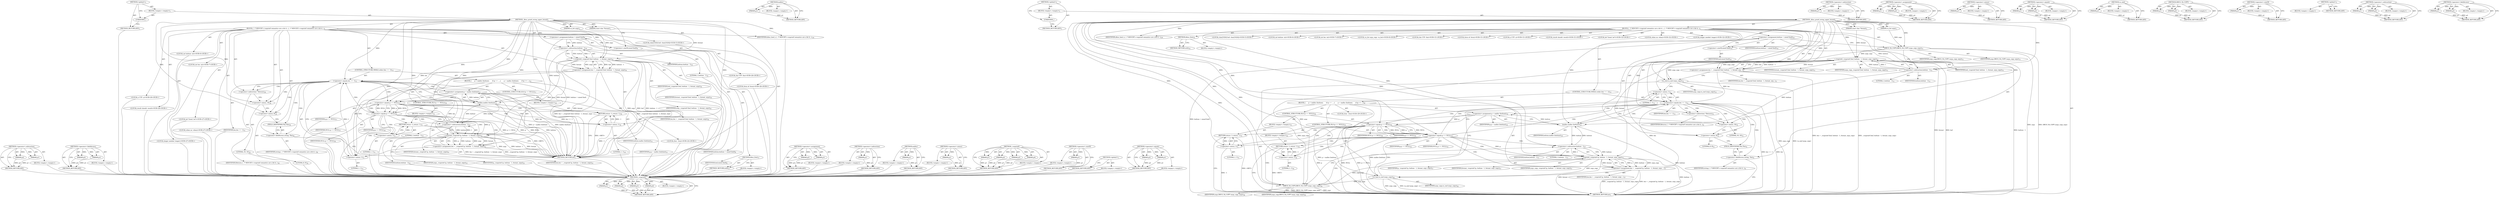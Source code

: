 digraph "&lt;operator&gt;.fieldAccess" {
vulnerable_143 [label=<(METHOD,&lt;operator&gt;.subtraction)>];
vulnerable_144 [label=<(PARAM,p1)>];
vulnerable_145 [label=<(PARAM,p2)>];
vulnerable_146 [label=<(BLOCK,&lt;empty&gt;,&lt;empty&gt;)>];
vulnerable_147 [label=<(METHOD_RETURN,ANY)>];
vulnerable_165 [label=<(METHOD,&lt;operator&gt;.fieldAccess)>];
vulnerable_166 [label=<(PARAM,p1)>];
vulnerable_167 [label=<(PARAM,p2)>];
vulnerable_168 [label=<(BLOCK,&lt;empty&gt;,&lt;empty&gt;)>];
vulnerable_169 [label=<(METHOD_RETURN,ANY)>];
vulnerable_6 [label=<(METHOD,&lt;global&gt;)<SUB>1</SUB>>];
vulnerable_7 [label=<(BLOCK,&lt;empty&gt;,&lt;empty&gt;)<SUB>1</SUB>>];
vulnerable_8 [label=<(METHOD,_dbus_printf_string_upper_bound)<SUB>1</SUB>>];
vulnerable_9 [label=<(PARAM,const char *format)<SUB>1</SUB>>];
vulnerable_10 [label=<(PARAM,va_list args)<SUB>2</SUB>>];
vulnerable_11 [label=<(BLOCK,{
  /* MSVCRT's vsnprintf semantics are a bit d...,{
  /* MSVCRT's vsnprintf semantics are a bit d...)<SUB>3</SUB>>];
vulnerable_12 [label="<(LOCAL,char[1024] buf: char[1024])<SUB>5</SUB>>"];
vulnerable_13 [label="<(LOCAL,int bufsize: int)<SUB>6</SUB>>"];
vulnerable_14 [label="<(LOCAL,int len: int)<SUB>7</SUB>>"];
vulnerable_15 [label=<(&lt;operator&gt;.assignment,bufsize = sizeof (buf))<SUB>9</SUB>>];
vulnerable_16 [label=<(IDENTIFIER,bufsize,bufsize = sizeof (buf))<SUB>9</SUB>>];
vulnerable_17 [label=<(&lt;operator&gt;.sizeOf,sizeof (buf))<SUB>9</SUB>>];
vulnerable_18 [label=<(IDENTIFIER,buf,sizeof (buf))<SUB>9</SUB>>];
vulnerable_19 [label=<(&lt;operator&gt;.assignment,len = _vsnprintf (buf, bufsize - 1, format, args))<SUB>10</SUB>>];
vulnerable_20 [label=<(IDENTIFIER,len,len = _vsnprintf (buf, bufsize - 1, format, args))<SUB>10</SUB>>];
vulnerable_21 [label=<(_vsnprintf,_vsnprintf (buf, bufsize - 1, format, args))<SUB>10</SUB>>];
vulnerable_22 [label=<(IDENTIFIER,buf,_vsnprintf (buf, bufsize - 1, format, args))<SUB>10</SUB>>];
vulnerable_23 [label=<(&lt;operator&gt;.subtraction,bufsize - 1)<SUB>10</SUB>>];
vulnerable_24 [label=<(IDENTIFIER,bufsize,bufsize - 1)<SUB>10</SUB>>];
vulnerable_25 [label=<(LITERAL,1,bufsize - 1)<SUB>10</SUB>>];
vulnerable_26 [label=<(IDENTIFIER,format,_vsnprintf (buf, bufsize - 1, format, args))<SUB>10</SUB>>];
vulnerable_27 [label=<(IDENTIFIER,args,_vsnprintf (buf, bufsize - 1, format, args))<SUB>10</SUB>>];
vulnerable_28 [label=<(CONTROL_STRUCTURE,WHILE,while (len == -1))<SUB>12</SUB>>];
vulnerable_29 [label=<(&lt;operator&gt;.equals,len == -1)<SUB>12</SUB>>];
vulnerable_30 [label=<(IDENTIFIER,len,len == -1)<SUB>12</SUB>>];
vulnerable_31 [label=<(&lt;operator&gt;.minus,-1)<SUB>12</SUB>>];
vulnerable_32 [label=<(LITERAL,1,-1)<SUB>12</SUB>>];
vulnerable_33 [label=<(BLOCK,{

      p = malloc (bufsize);

      if (p == ...,{

      p = malloc (bufsize);

      if (p == ...)<SUB>13</SUB>>];
vulnerable_34 [label=<(&lt;operator&gt;.assignment,p = malloc (bufsize))<SUB>15</SUB>>];
vulnerable_35 [label=<(IDENTIFIER,p,p = malloc (bufsize))<SUB>15</SUB>>];
vulnerable_36 [label=<(malloc,malloc (bufsize))<SUB>15</SUB>>];
vulnerable_37 [label=<(IDENTIFIER,bufsize,malloc (bufsize))<SUB>15</SUB>>];
vulnerable_38 [label=<(CONTROL_STRUCTURE,IF,if (p == NULL))<SUB>17</SUB>>];
vulnerable_39 [label=<(&lt;operator&gt;.equals,p == NULL)<SUB>17</SUB>>];
vulnerable_40 [label=<(IDENTIFIER,p,p == NULL)<SUB>17</SUB>>];
vulnerable_41 [label=<(IDENTIFIER,NULL,p == NULL)<SUB>17</SUB>>];
vulnerable_42 [label=<(BLOCK,&lt;empty&gt;,&lt;empty&gt;)<SUB>18</SUB>>];
vulnerable_43 [label=<(RETURN,return -1;,return -1;)<SUB>18</SUB>>];
vulnerable_44 [label=<(&lt;operator&gt;.minus,-1)<SUB>18</SUB>>];
vulnerable_45 [label=<(LITERAL,1,-1)<SUB>18</SUB>>];
vulnerable_46 [label=<(CONTROL_STRUCTURE,IF,if (p == NULL))<SUB>20</SUB>>];
vulnerable_47 [label=<(&lt;operator&gt;.equals,p == NULL)<SUB>20</SUB>>];
vulnerable_48 [label=<(IDENTIFIER,p,p == NULL)<SUB>20</SUB>>];
vulnerable_49 [label=<(IDENTIFIER,NULL,p == NULL)<SUB>20</SUB>>];
vulnerable_50 [label=<(BLOCK,&lt;empty&gt;,&lt;empty&gt;)<SUB>21</SUB>>];
vulnerable_51 [label=<(RETURN,return -1;,return -1;)<SUB>21</SUB>>];
vulnerable_52 [label=<(&lt;operator&gt;.minus,-1)<SUB>21</SUB>>];
vulnerable_53 [label=<(LITERAL,1,-1)<SUB>21</SUB>>];
vulnerable_54 [label=<(&lt;operator&gt;.assignment,len = _vsnprintf (p, bufsize - 1, format, args))<SUB>23</SUB>>];
vulnerable_55 [label=<(IDENTIFIER,len,len = _vsnprintf (p, bufsize - 1, format, args))<SUB>23</SUB>>];
vulnerable_56 [label=<(_vsnprintf,_vsnprintf (p, bufsize - 1, format, args))<SUB>23</SUB>>];
vulnerable_57 [label=<(IDENTIFIER,p,_vsnprintf (p, bufsize - 1, format, args))<SUB>23</SUB>>];
vulnerable_58 [label=<(&lt;operator&gt;.subtraction,bufsize - 1)<SUB>23</SUB>>];
vulnerable_59 [label=<(IDENTIFIER,bufsize,bufsize - 1)<SUB>23</SUB>>];
vulnerable_60 [label=<(LITERAL,1,bufsize - 1)<SUB>23</SUB>>];
vulnerable_61 [label=<(IDENTIFIER,format,_vsnprintf (p, bufsize - 1, format, args))<SUB>23</SUB>>];
vulnerable_62 [label=<(IDENTIFIER,args,_vsnprintf (p, bufsize - 1, format, args))<SUB>23</SUB>>];
vulnerable_63 [label="<(LOCAL,free : free)<SUB>24</SUB>>"];
vulnerable_64 [label=<(&lt;operator&gt;.indirection,* Returns)<SUB>26</SUB>>];
vulnerable_65 [label=<(IDENTIFIER,Returns,{
  /* MSVCRT's vsnprintf semantics are a bit d...)<SUB>26</SUB>>];
vulnerable_66 [label="<(LOCAL,the UTF: the)<SUB>26</SUB>>"];
vulnerable_67 [label=<(&lt;operator&gt;.minus,-16)<SUB>26</SUB>>];
vulnerable_68 [label=<(LITERAL,16,-16)<SUB>26</SUB>>];
vulnerable_69 [label="<(LOCAL,form of: form)<SUB>26</SUB>>"];
vulnerable_70 [label="<(LOCAL,a UTF: a)<SUB>26</SUB>>"];
vulnerable_71 [label=<(&lt;operator&gt;.minus,-8)<SUB>26</SUB>>];
vulnerable_72 [label=<(LITERAL,8,-8)<SUB>26</SUB>>];
vulnerable_73 [label=<(&lt;operator&gt;.fieldAccess,string. The)<SUB>26</SUB>>];
vulnerable_74 [label=<(IDENTIFIER,string,{
  /* MSVCRT's vsnprintf semantics are a bit d...)<SUB>26</SUB>>];
vulnerable_75 [label=<(FIELD_IDENTIFIER,The,The)<SUB>26</SUB>>];
vulnerable_76 [label="<(LOCAL,result should: result)<SUB>26</SUB>>"];
vulnerable_77 [label="<(LOCAL,be* freed: be*)<SUB>27</SUB>>"];
vulnerable_78 [label=<(METHOD,dbus_free)<SUB>27</SUB>>];
vulnerable_79 [label=<(BLOCK,&lt;empty&gt;,&lt;empty&gt;)>];
vulnerable_80 [label=<(METHOD_RETURN,with)<SUB>27</SUB>>];
vulnerable_82 [label="<(LOCAL,when no: when)<SUB>27</SUB>>"];
vulnerable_83 [label="<(LOCAL,longer needed: longer)<SUB>27</SUB>>"];
vulnerable_84 [label=<(IDENTIFIER,dbus_bool_t,{
  /* MSVCRT's vsnprintf semantics are a bit d...)<SUB>124</SUB>>];
vulnerable_85 [label=<(METHOD_RETURN,int)<SUB>1</SUB>>];
vulnerable_87 [label=<(UNKNOWN,,)>];
vulnerable_88 [label=<(METHOD_RETURN,ANY)<SUB>1</SUB>>];
vulnerable_127 [label=<(METHOD,&lt;operator&gt;.assignment)>];
vulnerable_128 [label=<(PARAM,p1)>];
vulnerable_129 [label=<(PARAM,p2)>];
vulnerable_130 [label=<(BLOCK,&lt;empty&gt;,&lt;empty&gt;)>];
vulnerable_131 [label=<(METHOD_RETURN,ANY)>];
vulnerable_161 [label=<(METHOD,&lt;operator&gt;.indirection)>];
vulnerable_162 [label=<(PARAM,p1)>];
vulnerable_163 [label=<(BLOCK,&lt;empty&gt;,&lt;empty&gt;)>];
vulnerable_164 [label=<(METHOD_RETURN,ANY)>];
vulnerable_157 [label=<(METHOD,malloc)>];
vulnerable_158 [label=<(PARAM,p1)>];
vulnerable_159 [label=<(BLOCK,&lt;empty&gt;,&lt;empty&gt;)>];
vulnerable_160 [label=<(METHOD_RETURN,ANY)>];
vulnerable_153 [label=<(METHOD,&lt;operator&gt;.minus)>];
vulnerable_154 [label=<(PARAM,p1)>];
vulnerable_155 [label=<(BLOCK,&lt;empty&gt;,&lt;empty&gt;)>];
vulnerable_156 [label=<(METHOD_RETURN,ANY)>];
vulnerable_136 [label=<(METHOD,_vsnprintf)>];
vulnerable_137 [label=<(PARAM,p1)>];
vulnerable_138 [label=<(PARAM,p2)>];
vulnerable_139 [label=<(PARAM,p3)>];
vulnerable_140 [label=<(PARAM,p4)>];
vulnerable_141 [label=<(BLOCK,&lt;empty&gt;,&lt;empty&gt;)>];
vulnerable_142 [label=<(METHOD_RETURN,ANY)>];
vulnerable_132 [label=<(METHOD,&lt;operator&gt;.sizeOf)>];
vulnerable_133 [label=<(PARAM,p1)>];
vulnerable_134 [label=<(BLOCK,&lt;empty&gt;,&lt;empty&gt;)>];
vulnerable_135 [label=<(METHOD_RETURN,ANY)>];
vulnerable_121 [label=<(METHOD,&lt;global&gt;)<SUB>1</SUB>>];
vulnerable_122 [label=<(BLOCK,&lt;empty&gt;,&lt;empty&gt;)>];
vulnerable_123 [label=<(METHOD_RETURN,ANY)>];
vulnerable_148 [label=<(METHOD,&lt;operator&gt;.equals)>];
vulnerable_149 [label=<(PARAM,p1)>];
vulnerable_150 [label=<(PARAM,p2)>];
vulnerable_151 [label=<(BLOCK,&lt;empty&gt;,&lt;empty&gt;)>];
vulnerable_152 [label=<(METHOD_RETURN,ANY)>];
fixed_152 [label=<(METHOD,_vsnprintf)>];
fixed_153 [label=<(PARAM,p1)>];
fixed_154 [label=<(PARAM,p2)>];
fixed_155 [label=<(PARAM,p3)>];
fixed_156 [label=<(PARAM,p4)>];
fixed_157 [label=<(BLOCK,&lt;empty&gt;,&lt;empty&gt;)>];
fixed_158 [label=<(METHOD_RETURN,ANY)>];
fixed_177 [label=<(METHOD,malloc)>];
fixed_178 [label=<(PARAM,p1)>];
fixed_179 [label=<(BLOCK,&lt;empty&gt;,&lt;empty&gt;)>];
fixed_180 [label=<(METHOD_RETURN,ANY)>];
fixed_6 [label=<(METHOD,&lt;global&gt;)<SUB>1</SUB>>];
fixed_7 [label=<(BLOCK,&lt;empty&gt;,&lt;empty&gt;)<SUB>1</SUB>>];
fixed_8 [label=<(METHOD,_dbus_printf_string_upper_bound)<SUB>1</SUB>>];
fixed_9 [label=<(PARAM,const char *format)<SUB>1</SUB>>];
fixed_10 [label=<(PARAM,va_list args)<SUB>2</SUB>>];
fixed_11 [label=<(BLOCK,{
  /* MSVCRT's vsnprintf semantics are a bit d...,{
  /* MSVCRT's vsnprintf semantics are a bit d...)<SUB>3</SUB>>];
fixed_12 [label="<(LOCAL,char[1024] buf: char[1024])<SUB>5</SUB>>"];
fixed_13 [label="<(LOCAL,int bufsize: int)<SUB>6</SUB>>"];
fixed_14 [label="<(LOCAL,int len: int)<SUB>7</SUB>>"];
fixed_15 [label="<(LOCAL,va_list args_copy: va_list)<SUB>8</SUB>>"];
fixed_16 [label=<(&lt;operator&gt;.assignment,bufsize = sizeof (buf))<SUB>10</SUB>>];
fixed_17 [label=<(IDENTIFIER,bufsize,bufsize = sizeof (buf))<SUB>10</SUB>>];
fixed_18 [label=<(&lt;operator&gt;.sizeOf,sizeof (buf))<SUB>10</SUB>>];
fixed_19 [label=<(IDENTIFIER,buf,sizeof (buf))<SUB>10</SUB>>];
fixed_20 [label=<(DBUS_VA_COPY,DBUS_VA_COPY (args_copy, args))<SUB>11</SUB>>];
fixed_21 [label=<(IDENTIFIER,args_copy,DBUS_VA_COPY (args_copy, args))<SUB>11</SUB>>];
fixed_22 [label=<(IDENTIFIER,args,DBUS_VA_COPY (args_copy, args))<SUB>11</SUB>>];
fixed_23 [label=<(&lt;operator&gt;.assignment,len = _vsnprintf (buf, bufsize - 1, format, arg...)<SUB>12</SUB>>];
fixed_24 [label=<(IDENTIFIER,len,len = _vsnprintf (buf, bufsize - 1, format, arg...)<SUB>12</SUB>>];
fixed_25 [label=<(_vsnprintf,_vsnprintf (buf, bufsize - 1, format, args_copy))<SUB>12</SUB>>];
fixed_26 [label=<(IDENTIFIER,buf,_vsnprintf (buf, bufsize - 1, format, args_copy))<SUB>12</SUB>>];
fixed_27 [label=<(&lt;operator&gt;.subtraction,bufsize - 1)<SUB>12</SUB>>];
fixed_28 [label=<(IDENTIFIER,bufsize,bufsize - 1)<SUB>12</SUB>>];
fixed_29 [label=<(LITERAL,1,bufsize - 1)<SUB>12</SUB>>];
fixed_30 [label=<(IDENTIFIER,format,_vsnprintf (buf, bufsize - 1, format, args_copy))<SUB>12</SUB>>];
fixed_31 [label=<(IDENTIFIER,args_copy,_vsnprintf (buf, bufsize - 1, format, args_copy))<SUB>12</SUB>>];
fixed_32 [label=<(va_end,va_end (args_copy))<SUB>13</SUB>>];
fixed_33 [label=<(IDENTIFIER,args_copy,va_end (args_copy))<SUB>13</SUB>>];
fixed_34 [label=<(CONTROL_STRUCTURE,WHILE,while (len == -1))<SUB>15</SUB>>];
fixed_35 [label=<(&lt;operator&gt;.equals,len == -1)<SUB>15</SUB>>];
fixed_36 [label=<(IDENTIFIER,len,len == -1)<SUB>15</SUB>>];
fixed_37 [label=<(&lt;operator&gt;.minus,-1)<SUB>15</SUB>>];
fixed_38 [label=<(LITERAL,1,-1)<SUB>15</SUB>>];
fixed_39 [label=<(BLOCK,{

      p = malloc (bufsize);

      if (p == ...,{

      p = malloc (bufsize);

      if (p == ...)<SUB>16</SUB>>];
fixed_40 [label=<(&lt;operator&gt;.assignment,p = malloc (bufsize))<SUB>18</SUB>>];
fixed_41 [label=<(IDENTIFIER,p,p = malloc (bufsize))<SUB>18</SUB>>];
fixed_42 [label=<(malloc,malloc (bufsize))<SUB>18</SUB>>];
fixed_43 [label=<(IDENTIFIER,bufsize,malloc (bufsize))<SUB>18</SUB>>];
fixed_44 [label=<(CONTROL_STRUCTURE,IF,if (p == NULL))<SUB>20</SUB>>];
fixed_45 [label=<(&lt;operator&gt;.equals,p == NULL)<SUB>20</SUB>>];
fixed_46 [label=<(IDENTIFIER,p,p == NULL)<SUB>20</SUB>>];
fixed_47 [label=<(IDENTIFIER,NULL,p == NULL)<SUB>20</SUB>>];
fixed_48 [label=<(BLOCK,&lt;empty&gt;,&lt;empty&gt;)<SUB>21</SUB>>];
fixed_49 [label=<(RETURN,return -1;,return -1;)<SUB>21</SUB>>];
fixed_50 [label=<(&lt;operator&gt;.minus,-1)<SUB>21</SUB>>];
fixed_51 [label=<(LITERAL,1,-1)<SUB>21</SUB>>];
fixed_52 [label=<(CONTROL_STRUCTURE,IF,if (p == NULL))<SUB>23</SUB>>];
fixed_53 [label=<(&lt;operator&gt;.equals,p == NULL)<SUB>23</SUB>>];
fixed_54 [label=<(IDENTIFIER,p,p == NULL)<SUB>23</SUB>>];
fixed_55 [label=<(IDENTIFIER,NULL,p == NULL)<SUB>23</SUB>>];
fixed_56 [label=<(BLOCK,&lt;empty&gt;,&lt;empty&gt;)<SUB>24</SUB>>];
fixed_57 [label=<(RETURN,return -1;,return -1;)<SUB>24</SUB>>];
fixed_58 [label=<(&lt;operator&gt;.minus,-1)<SUB>24</SUB>>];
fixed_59 [label=<(LITERAL,1,-1)<SUB>24</SUB>>];
fixed_60 [label=<(DBUS_VA_COPY,DBUS_VA_COPY (args_copy, args))<SUB>26</SUB>>];
fixed_61 [label=<(IDENTIFIER,args_copy,DBUS_VA_COPY (args_copy, args))<SUB>26</SUB>>];
fixed_62 [label=<(IDENTIFIER,args,DBUS_VA_COPY (args_copy, args))<SUB>26</SUB>>];
fixed_63 [label=<(&lt;operator&gt;.assignment,len = _vsnprintf (p, bufsize - 1, format, args_...)<SUB>27</SUB>>];
fixed_64 [label=<(IDENTIFIER,len,len = _vsnprintf (p, bufsize - 1, format, args_...)<SUB>27</SUB>>];
fixed_65 [label=<(_vsnprintf,_vsnprintf (p, bufsize - 1, format, args_copy))<SUB>27</SUB>>];
fixed_66 [label=<(IDENTIFIER,p,_vsnprintf (p, bufsize - 1, format, args_copy))<SUB>27</SUB>>];
fixed_67 [label=<(&lt;operator&gt;.subtraction,bufsize - 1)<SUB>27</SUB>>];
fixed_68 [label=<(IDENTIFIER,bufsize,bufsize - 1)<SUB>27</SUB>>];
fixed_69 [label=<(LITERAL,1,bufsize - 1)<SUB>27</SUB>>];
fixed_70 [label=<(IDENTIFIER,format,_vsnprintf (p, bufsize - 1, format, args_copy))<SUB>27</SUB>>];
fixed_71 [label=<(IDENTIFIER,args_copy,_vsnprintf (p, bufsize - 1, format, args_copy))<SUB>27</SUB>>];
fixed_72 [label=<(va_end,va_end (args_copy))<SUB>28</SUB>>];
fixed_73 [label=<(IDENTIFIER,args_copy,va_end (args_copy))<SUB>28</SUB>>];
fixed_74 [label="<(LOCAL,free : free)<SUB>29</SUB>>"];
fixed_75 [label=<(&lt;operator&gt;.indirection,* Returns)<SUB>31</SUB>>];
fixed_76 [label=<(IDENTIFIER,Returns,{
  /* MSVCRT's vsnprintf semantics are a bit d...)<SUB>31</SUB>>];
fixed_77 [label="<(LOCAL,the UTF: the)<SUB>31</SUB>>"];
fixed_78 [label=<(&lt;operator&gt;.minus,-16)<SUB>31</SUB>>];
fixed_79 [label=<(LITERAL,16,-16)<SUB>31</SUB>>];
fixed_80 [label="<(LOCAL,form of: form)<SUB>31</SUB>>"];
fixed_81 [label="<(LOCAL,a UTF: a)<SUB>31</SUB>>"];
fixed_82 [label=<(&lt;operator&gt;.minus,-8)<SUB>31</SUB>>];
fixed_83 [label=<(LITERAL,8,-8)<SUB>31</SUB>>];
fixed_84 [label=<(&lt;operator&gt;.fieldAccess,string. The)<SUB>31</SUB>>];
fixed_85 [label=<(IDENTIFIER,string,{
  /* MSVCRT's vsnprintf semantics are a bit d...)<SUB>31</SUB>>];
fixed_86 [label=<(FIELD_IDENTIFIER,The,The)<SUB>31</SUB>>];
fixed_87 [label="<(LOCAL,result should: result)<SUB>31</SUB>>"];
fixed_88 [label="<(LOCAL,be* freed: be*)<SUB>32</SUB>>"];
fixed_89 [label=<(METHOD,dbus_free)<SUB>32</SUB>>];
fixed_90 [label=<(BLOCK,&lt;empty&gt;,&lt;empty&gt;)>];
fixed_91 [label=<(METHOD_RETURN,with)<SUB>32</SUB>>];
fixed_93 [label="<(LOCAL,when no: when)<SUB>32</SUB>>"];
fixed_94 [label="<(LOCAL,longer needed: longer)<SUB>32</SUB>>"];
fixed_95 [label=<(IDENTIFIER,dbus_bool_t,{
  /* MSVCRT's vsnprintf semantics are a bit d...)<SUB>129</SUB>>];
fixed_96 [label=<(METHOD_RETURN,int)<SUB>1</SUB>>];
fixed_98 [label=<(UNKNOWN,,)>];
fixed_99 [label=<(METHOD_RETURN,ANY)<SUB>1</SUB>>];
fixed_181 [label=<(METHOD,&lt;operator&gt;.indirection)>];
fixed_182 [label=<(PARAM,p1)>];
fixed_183 [label=<(BLOCK,&lt;empty&gt;,&lt;empty&gt;)>];
fixed_184 [label=<(METHOD_RETURN,ANY)>];
fixed_138 [label=<(METHOD,&lt;operator&gt;.assignment)>];
fixed_139 [label=<(PARAM,p1)>];
fixed_140 [label=<(PARAM,p2)>];
fixed_141 [label=<(BLOCK,&lt;empty&gt;,&lt;empty&gt;)>];
fixed_142 [label=<(METHOD_RETURN,ANY)>];
fixed_173 [label=<(METHOD,&lt;operator&gt;.minus)>];
fixed_174 [label=<(PARAM,p1)>];
fixed_175 [label=<(BLOCK,&lt;empty&gt;,&lt;empty&gt;)>];
fixed_176 [label=<(METHOD_RETURN,ANY)>];
fixed_168 [label=<(METHOD,&lt;operator&gt;.equals)>];
fixed_169 [label=<(PARAM,p1)>];
fixed_170 [label=<(PARAM,p2)>];
fixed_171 [label=<(BLOCK,&lt;empty&gt;,&lt;empty&gt;)>];
fixed_172 [label=<(METHOD_RETURN,ANY)>];
fixed_164 [label=<(METHOD,va_end)>];
fixed_165 [label=<(PARAM,p1)>];
fixed_166 [label=<(BLOCK,&lt;empty&gt;,&lt;empty&gt;)>];
fixed_167 [label=<(METHOD_RETURN,ANY)>];
fixed_147 [label=<(METHOD,DBUS_VA_COPY)>];
fixed_148 [label=<(PARAM,p1)>];
fixed_149 [label=<(PARAM,p2)>];
fixed_150 [label=<(BLOCK,&lt;empty&gt;,&lt;empty&gt;)>];
fixed_151 [label=<(METHOD_RETURN,ANY)>];
fixed_143 [label=<(METHOD,&lt;operator&gt;.sizeOf)>];
fixed_144 [label=<(PARAM,p1)>];
fixed_145 [label=<(BLOCK,&lt;empty&gt;,&lt;empty&gt;)>];
fixed_146 [label=<(METHOD_RETURN,ANY)>];
fixed_132 [label=<(METHOD,&lt;global&gt;)<SUB>1</SUB>>];
fixed_133 [label=<(BLOCK,&lt;empty&gt;,&lt;empty&gt;)>];
fixed_134 [label=<(METHOD_RETURN,ANY)>];
fixed_159 [label=<(METHOD,&lt;operator&gt;.subtraction)>];
fixed_160 [label=<(PARAM,p1)>];
fixed_161 [label=<(PARAM,p2)>];
fixed_162 [label=<(BLOCK,&lt;empty&gt;,&lt;empty&gt;)>];
fixed_163 [label=<(METHOD_RETURN,ANY)>];
fixed_185 [label=<(METHOD,&lt;operator&gt;.fieldAccess)>];
fixed_186 [label=<(PARAM,p1)>];
fixed_187 [label=<(PARAM,p2)>];
fixed_188 [label=<(BLOCK,&lt;empty&gt;,&lt;empty&gt;)>];
fixed_189 [label=<(METHOD_RETURN,ANY)>];
vulnerable_143 -> vulnerable_144  [key=0, label="AST: "];
vulnerable_143 -> vulnerable_144  [key=1, label="DDG: "];
vulnerable_143 -> vulnerable_146  [key=0, label="AST: "];
vulnerable_143 -> vulnerable_145  [key=0, label="AST: "];
vulnerable_143 -> vulnerable_145  [key=1, label="DDG: "];
vulnerable_143 -> vulnerable_147  [key=0, label="AST: "];
vulnerable_143 -> vulnerable_147  [key=1, label="CFG: "];
vulnerable_144 -> vulnerable_147  [key=0, label="DDG: p1"];
vulnerable_145 -> vulnerable_147  [key=0, label="DDG: p2"];
vulnerable_146 -> fixed_152  [key=0];
vulnerable_147 -> fixed_152  [key=0];
vulnerable_165 -> vulnerable_166  [key=0, label="AST: "];
vulnerable_165 -> vulnerable_166  [key=1, label="DDG: "];
vulnerable_165 -> vulnerable_168  [key=0, label="AST: "];
vulnerable_165 -> vulnerable_167  [key=0, label="AST: "];
vulnerable_165 -> vulnerable_167  [key=1, label="DDG: "];
vulnerable_165 -> vulnerable_169  [key=0, label="AST: "];
vulnerable_165 -> vulnerable_169  [key=1, label="CFG: "];
vulnerable_166 -> vulnerable_169  [key=0, label="DDG: p1"];
vulnerable_167 -> vulnerable_169  [key=0, label="DDG: p2"];
vulnerable_168 -> fixed_152  [key=0];
vulnerable_169 -> fixed_152  [key=0];
vulnerable_6 -> vulnerable_7  [key=0, label="AST: "];
vulnerable_6 -> vulnerable_88  [key=0, label="AST: "];
vulnerable_6 -> vulnerable_87  [key=0, label="CFG: "];
vulnerable_7 -> vulnerable_8  [key=0, label="AST: "];
vulnerable_7 -> vulnerable_87  [key=0, label="AST: "];
vulnerable_8 -> vulnerable_9  [key=0, label="AST: "];
vulnerable_8 -> vulnerable_9  [key=1, label="DDG: "];
vulnerable_8 -> vulnerable_10  [key=0, label="AST: "];
vulnerable_8 -> vulnerable_10  [key=1, label="DDG: "];
vulnerable_8 -> vulnerable_11  [key=0, label="AST: "];
vulnerable_8 -> vulnerable_85  [key=0, label="AST: "];
vulnerable_8 -> vulnerable_17  [key=0, label="CFG: "];
vulnerable_8 -> vulnerable_84  [key=0, label="DDG: "];
vulnerable_8 -> vulnerable_67  [key=0, label="DDG: "];
vulnerable_8 -> vulnerable_71  [key=0, label="DDG: "];
vulnerable_8 -> vulnerable_21  [key=0, label="DDG: "];
vulnerable_8 -> vulnerable_29  [key=0, label="DDG: "];
vulnerable_8 -> vulnerable_23  [key=0, label="DDG: "];
vulnerable_8 -> vulnerable_31  [key=0, label="DDG: "];
vulnerable_8 -> vulnerable_36  [key=0, label="DDG: "];
vulnerable_8 -> vulnerable_39  [key=0, label="DDG: "];
vulnerable_8 -> vulnerable_47  [key=0, label="DDG: "];
vulnerable_8 -> vulnerable_56  [key=0, label="DDG: "];
vulnerable_8 -> vulnerable_58  [key=0, label="DDG: "];
vulnerable_8 -> vulnerable_44  [key=0, label="DDG: "];
vulnerable_8 -> vulnerable_52  [key=0, label="DDG: "];
vulnerable_9 -> vulnerable_21  [key=0, label="DDG: format"];
vulnerable_10 -> vulnerable_21  [key=0, label="DDG: args"];
vulnerable_11 -> vulnerable_12  [key=0, label="AST: "];
vulnerable_11 -> vulnerable_13  [key=0, label="AST: "];
vulnerable_11 -> vulnerable_14  [key=0, label="AST: "];
vulnerable_11 -> vulnerable_15  [key=0, label="AST: "];
vulnerable_11 -> vulnerable_19  [key=0, label="AST: "];
vulnerable_11 -> vulnerable_28  [key=0, label="AST: "];
vulnerable_11 -> vulnerable_64  [key=0, label="AST: "];
vulnerable_11 -> vulnerable_66  [key=0, label="AST: "];
vulnerable_11 -> vulnerable_67  [key=0, label="AST: "];
vulnerable_11 -> vulnerable_69  [key=0, label="AST: "];
vulnerable_11 -> vulnerable_70  [key=0, label="AST: "];
vulnerable_11 -> vulnerable_71  [key=0, label="AST: "];
vulnerable_11 -> vulnerable_73  [key=0, label="AST: "];
vulnerable_11 -> vulnerable_76  [key=0, label="AST: "];
vulnerable_11 -> vulnerable_77  [key=0, label="AST: "];
vulnerable_11 -> vulnerable_78  [key=0, label="AST: "];
vulnerable_11 -> vulnerable_82  [key=0, label="AST: "];
vulnerable_11 -> vulnerable_83  [key=0, label="AST: "];
vulnerable_11 -> vulnerable_84  [key=0, label="AST: "];
vulnerable_12 -> fixed_152  [key=0];
vulnerable_13 -> fixed_152  [key=0];
vulnerable_14 -> fixed_152  [key=0];
vulnerable_15 -> vulnerable_16  [key=0, label="AST: "];
vulnerable_15 -> vulnerable_17  [key=0, label="AST: "];
vulnerable_15 -> vulnerable_23  [key=0, label="CFG: "];
vulnerable_15 -> vulnerable_23  [key=1, label="DDG: bufsize"];
vulnerable_15 -> vulnerable_85  [key=0, label="DDG: bufsize = sizeof (buf)"];
vulnerable_16 -> fixed_152  [key=0];
vulnerable_17 -> vulnerable_18  [key=0, label="AST: "];
vulnerable_17 -> vulnerable_15  [key=0, label="CFG: "];
vulnerable_18 -> fixed_152  [key=0];
vulnerable_19 -> vulnerable_20  [key=0, label="AST: "];
vulnerable_19 -> vulnerable_21  [key=0, label="AST: "];
vulnerable_19 -> vulnerable_31  [key=0, label="CFG: "];
vulnerable_19 -> vulnerable_85  [key=0, label="DDG: _vsnprintf (buf, bufsize - 1, format, args)"];
vulnerable_19 -> vulnerable_85  [key=1, label="DDG: len = _vsnprintf (buf, bufsize - 1, format, args)"];
vulnerable_19 -> vulnerable_29  [key=0, label="DDG: len"];
vulnerable_20 -> fixed_152  [key=0];
vulnerable_21 -> vulnerable_22  [key=0, label="AST: "];
vulnerable_21 -> vulnerable_23  [key=0, label="AST: "];
vulnerable_21 -> vulnerable_26  [key=0, label="AST: "];
vulnerable_21 -> vulnerable_27  [key=0, label="AST: "];
vulnerable_21 -> vulnerable_19  [key=0, label="CFG: "];
vulnerable_21 -> vulnerable_19  [key=1, label="DDG: buf"];
vulnerable_21 -> vulnerable_19  [key=2, label="DDG: bufsize - 1"];
vulnerable_21 -> vulnerable_19  [key=3, label="DDG: format"];
vulnerable_21 -> vulnerable_19  [key=4, label="DDG: args"];
vulnerable_21 -> vulnerable_85  [key=0, label="DDG: buf"];
vulnerable_21 -> vulnerable_85  [key=1, label="DDG: bufsize - 1"];
vulnerable_21 -> vulnerable_85  [key=2, label="DDG: format"];
vulnerable_21 -> vulnerable_85  [key=3, label="DDG: args"];
vulnerable_21 -> vulnerable_56  [key=0, label="DDG: format"];
vulnerable_21 -> vulnerable_56  [key=1, label="DDG: args"];
vulnerable_22 -> fixed_152  [key=0];
vulnerable_23 -> vulnerable_24  [key=0, label="AST: "];
vulnerable_23 -> vulnerable_25  [key=0, label="AST: "];
vulnerable_23 -> vulnerable_21  [key=0, label="CFG: "];
vulnerable_23 -> vulnerable_21  [key=1, label="DDG: bufsize"];
vulnerable_23 -> vulnerable_21  [key=2, label="DDG: 1"];
vulnerable_23 -> vulnerable_36  [key=0, label="DDG: bufsize"];
vulnerable_24 -> fixed_152  [key=0];
vulnerable_25 -> fixed_152  [key=0];
vulnerable_26 -> fixed_152  [key=0];
vulnerable_27 -> fixed_152  [key=0];
vulnerable_28 -> vulnerable_29  [key=0, label="AST: "];
vulnerable_28 -> vulnerable_33  [key=0, label="AST: "];
vulnerable_29 -> vulnerable_30  [key=0, label="AST: "];
vulnerable_29 -> vulnerable_31  [key=0, label="AST: "];
vulnerable_29 -> vulnerable_36  [key=0, label="CFG: "];
vulnerable_29 -> vulnerable_36  [key=1, label="CDG: "];
vulnerable_29 -> vulnerable_64  [key=0, label="CFG: "];
vulnerable_29 -> vulnerable_64  [key=1, label="CDG: "];
vulnerable_29 -> vulnerable_85  [key=0, label="DDG: len"];
vulnerable_29 -> vulnerable_85  [key=1, label="DDG: len == -1"];
vulnerable_29 -> vulnerable_34  [key=0, label="CDG: "];
vulnerable_29 -> vulnerable_73  [key=0, label="CDG: "];
vulnerable_29 -> vulnerable_71  [key=0, label="CDG: "];
vulnerable_29 -> vulnerable_75  [key=0, label="CDG: "];
vulnerable_29 -> vulnerable_67  [key=0, label="CDG: "];
vulnerable_29 -> vulnerable_39  [key=0, label="CDG: "];
vulnerable_30 -> fixed_152  [key=0];
vulnerable_31 -> vulnerable_32  [key=0, label="AST: "];
vulnerable_31 -> vulnerable_29  [key=0, label="CFG: "];
vulnerable_31 -> vulnerable_29  [key=1, label="DDG: 1"];
vulnerable_32 -> fixed_152  [key=0];
vulnerable_33 -> vulnerable_34  [key=0, label="AST: "];
vulnerable_33 -> vulnerable_38  [key=0, label="AST: "];
vulnerable_33 -> vulnerable_46  [key=0, label="AST: "];
vulnerable_33 -> vulnerable_54  [key=0, label="AST: "];
vulnerable_33 -> vulnerable_63  [key=0, label="AST: "];
vulnerable_34 -> vulnerable_35  [key=0, label="AST: "];
vulnerable_34 -> vulnerable_36  [key=0, label="AST: "];
vulnerable_34 -> vulnerable_39  [key=0, label="CFG: "];
vulnerable_34 -> vulnerable_39  [key=1, label="DDG: p"];
vulnerable_34 -> vulnerable_85  [key=0, label="DDG: malloc (bufsize)"];
vulnerable_34 -> vulnerable_85  [key=1, label="DDG: p = malloc (bufsize)"];
vulnerable_35 -> fixed_152  [key=0];
vulnerable_36 -> vulnerable_37  [key=0, label="AST: "];
vulnerable_36 -> vulnerable_34  [key=0, label="CFG: "];
vulnerable_36 -> vulnerable_34  [key=1, label="DDG: bufsize"];
vulnerable_36 -> vulnerable_85  [key=0, label="DDG: bufsize"];
vulnerable_36 -> vulnerable_58  [key=0, label="DDG: bufsize"];
vulnerable_37 -> fixed_152  [key=0];
vulnerable_38 -> vulnerable_39  [key=0, label="AST: "];
vulnerable_38 -> vulnerable_42  [key=0, label="AST: "];
vulnerable_39 -> vulnerable_40  [key=0, label="AST: "];
vulnerable_39 -> vulnerable_41  [key=0, label="AST: "];
vulnerable_39 -> vulnerable_44  [key=0, label="CFG: "];
vulnerable_39 -> vulnerable_44  [key=1, label="CDG: "];
vulnerable_39 -> vulnerable_47  [key=0, label="CFG: "];
vulnerable_39 -> vulnerable_47  [key=1, label="DDG: p"];
vulnerable_39 -> vulnerable_47  [key=2, label="DDG: NULL"];
vulnerable_39 -> vulnerable_47  [key=3, label="CDG: "];
vulnerable_39 -> vulnerable_85  [key=0, label="DDG: p"];
vulnerable_39 -> vulnerable_85  [key=1, label="DDG: NULL"];
vulnerable_39 -> vulnerable_85  [key=2, label="DDG: p == NULL"];
vulnerable_39 -> vulnerable_43  [key=0, label="CDG: "];
vulnerable_40 -> fixed_152  [key=0];
vulnerable_41 -> fixed_152  [key=0];
vulnerable_42 -> vulnerable_43  [key=0, label="AST: "];
vulnerable_43 -> vulnerable_44  [key=0, label="AST: "];
vulnerable_43 -> vulnerable_85  [key=0, label="CFG: "];
vulnerable_43 -> vulnerable_85  [key=1, label="DDG: &lt;RET&gt;"];
vulnerable_44 -> vulnerable_45  [key=0, label="AST: "];
vulnerable_44 -> vulnerable_43  [key=0, label="CFG: "];
vulnerable_44 -> vulnerable_43  [key=1, label="DDG: -1"];
vulnerable_44 -> vulnerable_85  [key=0, label="DDG: -1"];
vulnerable_45 -> fixed_152  [key=0];
vulnerable_46 -> vulnerable_47  [key=0, label="AST: "];
vulnerable_46 -> vulnerable_50  [key=0, label="AST: "];
vulnerable_47 -> vulnerable_48  [key=0, label="AST: "];
vulnerable_47 -> vulnerable_49  [key=0, label="AST: "];
vulnerable_47 -> vulnerable_52  [key=0, label="CFG: "];
vulnerable_47 -> vulnerable_52  [key=1, label="CDG: "];
vulnerable_47 -> vulnerable_58  [key=0, label="CFG: "];
vulnerable_47 -> vulnerable_58  [key=1, label="CDG: "];
vulnerable_47 -> vulnerable_39  [key=0, label="DDG: NULL"];
vulnerable_47 -> vulnerable_56  [key=0, label="DDG: p"];
vulnerable_47 -> vulnerable_56  [key=1, label="CDG: "];
vulnerable_47 -> vulnerable_51  [key=0, label="CDG: "];
vulnerable_47 -> vulnerable_29  [key=0, label="CDG: "];
vulnerable_47 -> vulnerable_54  [key=0, label="CDG: "];
vulnerable_47 -> vulnerable_31  [key=0, label="CDG: "];
vulnerable_48 -> fixed_152  [key=0];
vulnerable_49 -> fixed_152  [key=0];
vulnerable_50 -> vulnerable_51  [key=0, label="AST: "];
vulnerable_51 -> vulnerable_52  [key=0, label="AST: "];
vulnerable_51 -> vulnerable_85  [key=0, label="CFG: "];
vulnerable_51 -> vulnerable_85  [key=1, label="DDG: &lt;RET&gt;"];
vulnerable_52 -> vulnerable_53  [key=0, label="AST: "];
vulnerable_52 -> vulnerable_51  [key=0, label="CFG: "];
vulnerable_52 -> vulnerable_51  [key=1, label="DDG: -1"];
vulnerable_53 -> fixed_152  [key=0];
vulnerable_54 -> vulnerable_55  [key=0, label="AST: "];
vulnerable_54 -> vulnerable_56  [key=0, label="AST: "];
vulnerable_54 -> vulnerable_31  [key=0, label="CFG: "];
vulnerable_54 -> vulnerable_85  [key=0, label="DDG: _vsnprintf (p, bufsize - 1, format, args)"];
vulnerable_54 -> vulnerable_85  [key=1, label="DDG: len = _vsnprintf (p, bufsize - 1, format, args)"];
vulnerable_54 -> vulnerable_29  [key=0, label="DDG: len"];
vulnerable_55 -> fixed_152  [key=0];
vulnerable_56 -> vulnerable_57  [key=0, label="AST: "];
vulnerable_56 -> vulnerable_58  [key=0, label="AST: "];
vulnerable_56 -> vulnerable_61  [key=0, label="AST: "];
vulnerable_56 -> vulnerable_62  [key=0, label="AST: "];
vulnerable_56 -> vulnerable_54  [key=0, label="CFG: "];
vulnerable_56 -> vulnerable_54  [key=1, label="DDG: p"];
vulnerable_56 -> vulnerable_54  [key=2, label="DDG: bufsize - 1"];
vulnerable_56 -> vulnerable_54  [key=3, label="DDG: format"];
vulnerable_56 -> vulnerable_54  [key=4, label="DDG: args"];
vulnerable_56 -> vulnerable_85  [key=0, label="DDG: bufsize - 1"];
vulnerable_56 -> vulnerable_85  [key=1, label="DDG: format"];
vulnerable_56 -> vulnerable_85  [key=2, label="DDG: args"];
vulnerable_57 -> fixed_152  [key=0];
vulnerable_58 -> vulnerable_59  [key=0, label="AST: "];
vulnerable_58 -> vulnerable_60  [key=0, label="AST: "];
vulnerable_58 -> vulnerable_56  [key=0, label="CFG: "];
vulnerable_58 -> vulnerable_56  [key=1, label="DDG: bufsize"];
vulnerable_58 -> vulnerable_56  [key=2, label="DDG: 1"];
vulnerable_58 -> vulnerable_36  [key=0, label="DDG: bufsize"];
vulnerable_59 -> fixed_152  [key=0];
vulnerable_60 -> fixed_152  [key=0];
vulnerable_61 -> fixed_152  [key=0];
vulnerable_62 -> fixed_152  [key=0];
vulnerable_63 -> fixed_152  [key=0];
vulnerable_64 -> vulnerable_65  [key=0, label="AST: "];
vulnerable_64 -> vulnerable_67  [key=0, label="CFG: "];
vulnerable_65 -> fixed_152  [key=0];
vulnerable_66 -> fixed_152  [key=0];
vulnerable_67 -> vulnerable_68  [key=0, label="AST: "];
vulnerable_67 -> vulnerable_71  [key=0, label="CFG: "];
vulnerable_68 -> fixed_152  [key=0];
vulnerable_69 -> fixed_152  [key=0];
vulnerable_70 -> fixed_152  [key=0];
vulnerable_71 -> vulnerable_72  [key=0, label="AST: "];
vulnerable_71 -> vulnerable_75  [key=0, label="CFG: "];
vulnerable_72 -> fixed_152  [key=0];
vulnerable_73 -> vulnerable_74  [key=0, label="AST: "];
vulnerable_73 -> vulnerable_75  [key=0, label="AST: "];
vulnerable_73 -> vulnerable_85  [key=0, label="CFG: "];
vulnerable_74 -> fixed_152  [key=0];
vulnerable_75 -> vulnerable_73  [key=0, label="CFG: "];
vulnerable_76 -> fixed_152  [key=0];
vulnerable_77 -> fixed_152  [key=0];
vulnerable_78 -> vulnerable_79  [key=0, label="AST: "];
vulnerable_78 -> vulnerable_80  [key=0, label="AST: "];
vulnerable_78 -> vulnerable_80  [key=1, label="CFG: "];
vulnerable_79 -> fixed_152  [key=0];
vulnerable_80 -> fixed_152  [key=0];
vulnerable_82 -> fixed_152  [key=0];
vulnerable_83 -> fixed_152  [key=0];
vulnerable_84 -> fixed_152  [key=0];
vulnerable_85 -> fixed_152  [key=0];
vulnerable_87 -> vulnerable_88  [key=0, label="CFG: "];
vulnerable_88 -> fixed_152  [key=0];
vulnerable_127 -> vulnerable_128  [key=0, label="AST: "];
vulnerable_127 -> vulnerable_128  [key=1, label="DDG: "];
vulnerable_127 -> vulnerable_130  [key=0, label="AST: "];
vulnerable_127 -> vulnerable_129  [key=0, label="AST: "];
vulnerable_127 -> vulnerable_129  [key=1, label="DDG: "];
vulnerable_127 -> vulnerable_131  [key=0, label="AST: "];
vulnerable_127 -> vulnerable_131  [key=1, label="CFG: "];
vulnerable_128 -> vulnerable_131  [key=0, label="DDG: p1"];
vulnerable_129 -> vulnerable_131  [key=0, label="DDG: p2"];
vulnerable_130 -> fixed_152  [key=0];
vulnerable_131 -> fixed_152  [key=0];
vulnerable_161 -> vulnerable_162  [key=0, label="AST: "];
vulnerable_161 -> vulnerable_162  [key=1, label="DDG: "];
vulnerable_161 -> vulnerable_163  [key=0, label="AST: "];
vulnerable_161 -> vulnerable_164  [key=0, label="AST: "];
vulnerable_161 -> vulnerable_164  [key=1, label="CFG: "];
vulnerable_162 -> vulnerable_164  [key=0, label="DDG: p1"];
vulnerable_163 -> fixed_152  [key=0];
vulnerable_164 -> fixed_152  [key=0];
vulnerable_157 -> vulnerable_158  [key=0, label="AST: "];
vulnerable_157 -> vulnerable_158  [key=1, label="DDG: "];
vulnerable_157 -> vulnerable_159  [key=0, label="AST: "];
vulnerable_157 -> vulnerable_160  [key=0, label="AST: "];
vulnerable_157 -> vulnerable_160  [key=1, label="CFG: "];
vulnerable_158 -> vulnerable_160  [key=0, label="DDG: p1"];
vulnerable_159 -> fixed_152  [key=0];
vulnerable_160 -> fixed_152  [key=0];
vulnerable_153 -> vulnerable_154  [key=0, label="AST: "];
vulnerable_153 -> vulnerable_154  [key=1, label="DDG: "];
vulnerable_153 -> vulnerable_155  [key=0, label="AST: "];
vulnerable_153 -> vulnerable_156  [key=0, label="AST: "];
vulnerable_153 -> vulnerable_156  [key=1, label="CFG: "];
vulnerable_154 -> vulnerable_156  [key=0, label="DDG: p1"];
vulnerable_155 -> fixed_152  [key=0];
vulnerable_156 -> fixed_152  [key=0];
vulnerable_136 -> vulnerable_137  [key=0, label="AST: "];
vulnerable_136 -> vulnerable_137  [key=1, label="DDG: "];
vulnerable_136 -> vulnerable_141  [key=0, label="AST: "];
vulnerable_136 -> vulnerable_138  [key=0, label="AST: "];
vulnerable_136 -> vulnerable_138  [key=1, label="DDG: "];
vulnerable_136 -> vulnerable_142  [key=0, label="AST: "];
vulnerable_136 -> vulnerable_142  [key=1, label="CFG: "];
vulnerable_136 -> vulnerable_139  [key=0, label="AST: "];
vulnerable_136 -> vulnerable_139  [key=1, label="DDG: "];
vulnerable_136 -> vulnerable_140  [key=0, label="AST: "];
vulnerable_136 -> vulnerable_140  [key=1, label="DDG: "];
vulnerable_137 -> vulnerable_142  [key=0, label="DDG: p1"];
vulnerable_138 -> vulnerable_142  [key=0, label="DDG: p2"];
vulnerable_139 -> vulnerable_142  [key=0, label="DDG: p3"];
vulnerable_140 -> vulnerable_142  [key=0, label="DDG: p4"];
vulnerable_141 -> fixed_152  [key=0];
vulnerable_142 -> fixed_152  [key=0];
vulnerable_132 -> vulnerable_133  [key=0, label="AST: "];
vulnerable_132 -> vulnerable_133  [key=1, label="DDG: "];
vulnerable_132 -> vulnerable_134  [key=0, label="AST: "];
vulnerable_132 -> vulnerable_135  [key=0, label="AST: "];
vulnerable_132 -> vulnerable_135  [key=1, label="CFG: "];
vulnerable_133 -> vulnerable_135  [key=0, label="DDG: p1"];
vulnerable_134 -> fixed_152  [key=0];
vulnerable_135 -> fixed_152  [key=0];
vulnerable_121 -> vulnerable_122  [key=0, label="AST: "];
vulnerable_121 -> vulnerable_123  [key=0, label="AST: "];
vulnerable_121 -> vulnerable_123  [key=1, label="CFG: "];
vulnerable_122 -> fixed_152  [key=0];
vulnerable_123 -> fixed_152  [key=0];
vulnerable_148 -> vulnerable_149  [key=0, label="AST: "];
vulnerable_148 -> vulnerable_149  [key=1, label="DDG: "];
vulnerable_148 -> vulnerable_151  [key=0, label="AST: "];
vulnerable_148 -> vulnerable_150  [key=0, label="AST: "];
vulnerable_148 -> vulnerable_150  [key=1, label="DDG: "];
vulnerable_148 -> vulnerable_152  [key=0, label="AST: "];
vulnerable_148 -> vulnerable_152  [key=1, label="CFG: "];
vulnerable_149 -> vulnerable_152  [key=0, label="DDG: p1"];
vulnerable_150 -> vulnerable_152  [key=0, label="DDG: p2"];
vulnerable_151 -> fixed_152  [key=0];
vulnerable_152 -> fixed_152  [key=0];
fixed_152 -> fixed_153  [key=0, label="AST: "];
fixed_152 -> fixed_153  [key=1, label="DDG: "];
fixed_152 -> fixed_157  [key=0, label="AST: "];
fixed_152 -> fixed_154  [key=0, label="AST: "];
fixed_152 -> fixed_154  [key=1, label="DDG: "];
fixed_152 -> fixed_158  [key=0, label="AST: "];
fixed_152 -> fixed_158  [key=1, label="CFG: "];
fixed_152 -> fixed_155  [key=0, label="AST: "];
fixed_152 -> fixed_155  [key=1, label="DDG: "];
fixed_152 -> fixed_156  [key=0, label="AST: "];
fixed_152 -> fixed_156  [key=1, label="DDG: "];
fixed_153 -> fixed_158  [key=0, label="DDG: p1"];
fixed_154 -> fixed_158  [key=0, label="DDG: p2"];
fixed_155 -> fixed_158  [key=0, label="DDG: p3"];
fixed_156 -> fixed_158  [key=0, label="DDG: p4"];
fixed_177 -> fixed_178  [key=0, label="AST: "];
fixed_177 -> fixed_178  [key=1, label="DDG: "];
fixed_177 -> fixed_179  [key=0, label="AST: "];
fixed_177 -> fixed_180  [key=0, label="AST: "];
fixed_177 -> fixed_180  [key=1, label="CFG: "];
fixed_178 -> fixed_180  [key=0, label="DDG: p1"];
fixed_6 -> fixed_7  [key=0, label="AST: "];
fixed_6 -> fixed_99  [key=0, label="AST: "];
fixed_6 -> fixed_98  [key=0, label="CFG: "];
fixed_7 -> fixed_8  [key=0, label="AST: "];
fixed_7 -> fixed_98  [key=0, label="AST: "];
fixed_8 -> fixed_9  [key=0, label="AST: "];
fixed_8 -> fixed_9  [key=1, label="DDG: "];
fixed_8 -> fixed_10  [key=0, label="AST: "];
fixed_8 -> fixed_10  [key=1, label="DDG: "];
fixed_8 -> fixed_11  [key=0, label="AST: "];
fixed_8 -> fixed_96  [key=0, label="AST: "];
fixed_8 -> fixed_18  [key=0, label="CFG: "];
fixed_8 -> fixed_95  [key=0, label="DDG: "];
fixed_8 -> fixed_20  [key=0, label="DDG: "];
fixed_8 -> fixed_32  [key=0, label="DDG: "];
fixed_8 -> fixed_78  [key=0, label="DDG: "];
fixed_8 -> fixed_82  [key=0, label="DDG: "];
fixed_8 -> fixed_25  [key=0, label="DDG: "];
fixed_8 -> fixed_35  [key=0, label="DDG: "];
fixed_8 -> fixed_27  [key=0, label="DDG: "];
fixed_8 -> fixed_37  [key=0, label="DDG: "];
fixed_8 -> fixed_60  [key=0, label="DDG: "];
fixed_8 -> fixed_72  [key=0, label="DDG: "];
fixed_8 -> fixed_42  [key=0, label="DDG: "];
fixed_8 -> fixed_45  [key=0, label="DDG: "];
fixed_8 -> fixed_53  [key=0, label="DDG: "];
fixed_8 -> fixed_65  [key=0, label="DDG: "];
fixed_8 -> fixed_67  [key=0, label="DDG: "];
fixed_8 -> fixed_50  [key=0, label="DDG: "];
fixed_8 -> fixed_58  [key=0, label="DDG: "];
fixed_9 -> fixed_25  [key=0, label="DDG: format"];
fixed_10 -> fixed_20  [key=0, label="DDG: args"];
fixed_11 -> fixed_12  [key=0, label="AST: "];
fixed_11 -> fixed_13  [key=0, label="AST: "];
fixed_11 -> fixed_14  [key=0, label="AST: "];
fixed_11 -> fixed_15  [key=0, label="AST: "];
fixed_11 -> fixed_16  [key=0, label="AST: "];
fixed_11 -> fixed_20  [key=0, label="AST: "];
fixed_11 -> fixed_23  [key=0, label="AST: "];
fixed_11 -> fixed_32  [key=0, label="AST: "];
fixed_11 -> fixed_34  [key=0, label="AST: "];
fixed_11 -> fixed_75  [key=0, label="AST: "];
fixed_11 -> fixed_77  [key=0, label="AST: "];
fixed_11 -> fixed_78  [key=0, label="AST: "];
fixed_11 -> fixed_80  [key=0, label="AST: "];
fixed_11 -> fixed_81  [key=0, label="AST: "];
fixed_11 -> fixed_82  [key=0, label="AST: "];
fixed_11 -> fixed_84  [key=0, label="AST: "];
fixed_11 -> fixed_87  [key=0, label="AST: "];
fixed_11 -> fixed_88  [key=0, label="AST: "];
fixed_11 -> fixed_89  [key=0, label="AST: "];
fixed_11 -> fixed_93  [key=0, label="AST: "];
fixed_11 -> fixed_94  [key=0, label="AST: "];
fixed_11 -> fixed_95  [key=0, label="AST: "];
fixed_16 -> fixed_17  [key=0, label="AST: "];
fixed_16 -> fixed_18  [key=0, label="AST: "];
fixed_16 -> fixed_20  [key=0, label="CFG: "];
fixed_16 -> fixed_96  [key=0, label="DDG: bufsize = sizeof (buf)"];
fixed_16 -> fixed_27  [key=0, label="DDG: bufsize"];
fixed_18 -> fixed_19  [key=0, label="AST: "];
fixed_18 -> fixed_16  [key=0, label="CFG: "];
fixed_20 -> fixed_21  [key=0, label="AST: "];
fixed_20 -> fixed_22  [key=0, label="AST: "];
fixed_20 -> fixed_27  [key=0, label="CFG: "];
fixed_20 -> fixed_96  [key=0, label="DDG: args"];
fixed_20 -> fixed_96  [key=1, label="DDG: DBUS_VA_COPY (args_copy, args)"];
fixed_20 -> fixed_25  [key=0, label="DDG: args_copy"];
fixed_20 -> fixed_60  [key=0, label="DDG: args"];
fixed_23 -> fixed_24  [key=0, label="AST: "];
fixed_23 -> fixed_25  [key=0, label="AST: "];
fixed_23 -> fixed_32  [key=0, label="CFG: "];
fixed_23 -> fixed_96  [key=0, label="DDG: _vsnprintf (buf, bufsize - 1, format, args_copy)"];
fixed_23 -> fixed_96  [key=1, label="DDG: len = _vsnprintf (buf, bufsize - 1, format, args_copy)"];
fixed_23 -> fixed_35  [key=0, label="DDG: len"];
fixed_25 -> fixed_26  [key=0, label="AST: "];
fixed_25 -> fixed_27  [key=0, label="AST: "];
fixed_25 -> fixed_30  [key=0, label="AST: "];
fixed_25 -> fixed_31  [key=0, label="AST: "];
fixed_25 -> fixed_23  [key=0, label="CFG: "];
fixed_25 -> fixed_23  [key=1, label="DDG: buf"];
fixed_25 -> fixed_23  [key=2, label="DDG: bufsize - 1"];
fixed_25 -> fixed_23  [key=3, label="DDG: format"];
fixed_25 -> fixed_23  [key=4, label="DDG: args_copy"];
fixed_25 -> fixed_96  [key=0, label="DDG: buf"];
fixed_25 -> fixed_96  [key=1, label="DDG: bufsize - 1"];
fixed_25 -> fixed_96  [key=2, label="DDG: format"];
fixed_25 -> fixed_32  [key=0, label="DDG: args_copy"];
fixed_25 -> fixed_65  [key=0, label="DDG: format"];
fixed_27 -> fixed_28  [key=0, label="AST: "];
fixed_27 -> fixed_29  [key=0, label="AST: "];
fixed_27 -> fixed_25  [key=0, label="CFG: "];
fixed_27 -> fixed_25  [key=1, label="DDG: bufsize"];
fixed_27 -> fixed_25  [key=2, label="DDG: 1"];
fixed_27 -> fixed_42  [key=0, label="DDG: bufsize"];
fixed_32 -> fixed_33  [key=0, label="AST: "];
fixed_32 -> fixed_37  [key=0, label="CFG: "];
fixed_32 -> fixed_96  [key=0, label="DDG: args_copy"];
fixed_32 -> fixed_96  [key=1, label="DDG: va_end (args_copy)"];
fixed_32 -> fixed_60  [key=0, label="DDG: args_copy"];
fixed_34 -> fixed_35  [key=0, label="AST: "];
fixed_34 -> fixed_39  [key=0, label="AST: "];
fixed_35 -> fixed_36  [key=0, label="AST: "];
fixed_35 -> fixed_37  [key=0, label="AST: "];
fixed_35 -> fixed_42  [key=0, label="CFG: "];
fixed_35 -> fixed_42  [key=1, label="CDG: "];
fixed_35 -> fixed_75  [key=0, label="CFG: "];
fixed_35 -> fixed_75  [key=1, label="CDG: "];
fixed_35 -> fixed_96  [key=0, label="DDG: len"];
fixed_35 -> fixed_96  [key=1, label="DDG: len == -1"];
fixed_35 -> fixed_84  [key=0, label="CDG: "];
fixed_35 -> fixed_45  [key=0, label="CDG: "];
fixed_35 -> fixed_40  [key=0, label="CDG: "];
fixed_35 -> fixed_82  [key=0, label="CDG: "];
fixed_35 -> fixed_78  [key=0, label="CDG: "];
fixed_35 -> fixed_86  [key=0, label="CDG: "];
fixed_37 -> fixed_38  [key=0, label="AST: "];
fixed_37 -> fixed_35  [key=0, label="CFG: "];
fixed_37 -> fixed_35  [key=1, label="DDG: 1"];
fixed_39 -> fixed_40  [key=0, label="AST: "];
fixed_39 -> fixed_44  [key=0, label="AST: "];
fixed_39 -> fixed_52  [key=0, label="AST: "];
fixed_39 -> fixed_60  [key=0, label="AST: "];
fixed_39 -> fixed_63  [key=0, label="AST: "];
fixed_39 -> fixed_72  [key=0, label="AST: "];
fixed_39 -> fixed_74  [key=0, label="AST: "];
fixed_40 -> fixed_41  [key=0, label="AST: "];
fixed_40 -> fixed_42  [key=0, label="AST: "];
fixed_40 -> fixed_45  [key=0, label="CFG: "];
fixed_40 -> fixed_45  [key=1, label="DDG: p"];
fixed_40 -> fixed_96  [key=0, label="DDG: malloc (bufsize)"];
fixed_40 -> fixed_96  [key=1, label="DDG: p = malloc (bufsize)"];
fixed_42 -> fixed_43  [key=0, label="AST: "];
fixed_42 -> fixed_40  [key=0, label="CFG: "];
fixed_42 -> fixed_40  [key=1, label="DDG: bufsize"];
fixed_42 -> fixed_96  [key=0, label="DDG: bufsize"];
fixed_42 -> fixed_67  [key=0, label="DDG: bufsize"];
fixed_44 -> fixed_45  [key=0, label="AST: "];
fixed_44 -> fixed_48  [key=0, label="AST: "];
fixed_45 -> fixed_46  [key=0, label="AST: "];
fixed_45 -> fixed_47  [key=0, label="AST: "];
fixed_45 -> fixed_50  [key=0, label="CFG: "];
fixed_45 -> fixed_50  [key=1, label="CDG: "];
fixed_45 -> fixed_53  [key=0, label="CFG: "];
fixed_45 -> fixed_53  [key=1, label="DDG: p"];
fixed_45 -> fixed_53  [key=2, label="DDG: NULL"];
fixed_45 -> fixed_53  [key=3, label="CDG: "];
fixed_45 -> fixed_96  [key=0, label="DDG: p"];
fixed_45 -> fixed_96  [key=1, label="DDG: NULL"];
fixed_45 -> fixed_96  [key=2, label="DDG: p == NULL"];
fixed_45 -> fixed_49  [key=0, label="CDG: "];
fixed_48 -> fixed_49  [key=0, label="AST: "];
fixed_49 -> fixed_50  [key=0, label="AST: "];
fixed_49 -> fixed_96  [key=0, label="CFG: "];
fixed_49 -> fixed_96  [key=1, label="DDG: &lt;RET&gt;"];
fixed_50 -> fixed_51  [key=0, label="AST: "];
fixed_50 -> fixed_49  [key=0, label="CFG: "];
fixed_50 -> fixed_49  [key=1, label="DDG: -1"];
fixed_50 -> fixed_96  [key=0, label="DDG: -1"];
fixed_52 -> fixed_53  [key=0, label="AST: "];
fixed_52 -> fixed_56  [key=0, label="AST: "];
fixed_53 -> fixed_54  [key=0, label="AST: "];
fixed_53 -> fixed_55  [key=0, label="AST: "];
fixed_53 -> fixed_58  [key=0, label="CFG: "];
fixed_53 -> fixed_58  [key=1, label="CDG: "];
fixed_53 -> fixed_60  [key=0, label="CFG: "];
fixed_53 -> fixed_60  [key=1, label="CDG: "];
fixed_53 -> fixed_45  [key=0, label="DDG: NULL"];
fixed_53 -> fixed_65  [key=0, label="DDG: p"];
fixed_53 -> fixed_65  [key=1, label="CDG: "];
fixed_53 -> fixed_57  [key=0, label="CDG: "];
fixed_53 -> fixed_37  [key=0, label="CDG: "];
fixed_53 -> fixed_72  [key=0, label="CDG: "];
fixed_53 -> fixed_67  [key=0, label="CDG: "];
fixed_53 -> fixed_63  [key=0, label="CDG: "];
fixed_53 -> fixed_35  [key=0, label="CDG: "];
fixed_56 -> fixed_57  [key=0, label="AST: "];
fixed_57 -> fixed_58  [key=0, label="AST: "];
fixed_57 -> fixed_96  [key=0, label="CFG: "];
fixed_57 -> fixed_96  [key=1, label="DDG: &lt;RET&gt;"];
fixed_58 -> fixed_59  [key=0, label="AST: "];
fixed_58 -> fixed_57  [key=0, label="CFG: "];
fixed_58 -> fixed_57  [key=1, label="DDG: -1"];
fixed_60 -> fixed_61  [key=0, label="AST: "];
fixed_60 -> fixed_62  [key=0, label="AST: "];
fixed_60 -> fixed_67  [key=0, label="CFG: "];
fixed_60 -> fixed_96  [key=0, label="DDG: args"];
fixed_60 -> fixed_96  [key=1, label="DDG: DBUS_VA_COPY (args_copy, args)"];
fixed_60 -> fixed_65  [key=0, label="DDG: args_copy"];
fixed_63 -> fixed_64  [key=0, label="AST: "];
fixed_63 -> fixed_65  [key=0, label="AST: "];
fixed_63 -> fixed_72  [key=0, label="CFG: "];
fixed_63 -> fixed_96  [key=0, label="DDG: _vsnprintf (p, bufsize - 1, format, args_copy)"];
fixed_63 -> fixed_96  [key=1, label="DDG: len = _vsnprintf (p, bufsize - 1, format, args_copy)"];
fixed_63 -> fixed_35  [key=0, label="DDG: len"];
fixed_65 -> fixed_66  [key=0, label="AST: "];
fixed_65 -> fixed_67  [key=0, label="AST: "];
fixed_65 -> fixed_70  [key=0, label="AST: "];
fixed_65 -> fixed_71  [key=0, label="AST: "];
fixed_65 -> fixed_63  [key=0, label="CFG: "];
fixed_65 -> fixed_63  [key=1, label="DDG: p"];
fixed_65 -> fixed_63  [key=2, label="DDG: bufsize - 1"];
fixed_65 -> fixed_63  [key=3, label="DDG: format"];
fixed_65 -> fixed_63  [key=4, label="DDG: args_copy"];
fixed_65 -> fixed_96  [key=0, label="DDG: bufsize - 1"];
fixed_65 -> fixed_96  [key=1, label="DDG: format"];
fixed_65 -> fixed_72  [key=0, label="DDG: args_copy"];
fixed_67 -> fixed_68  [key=0, label="AST: "];
fixed_67 -> fixed_69  [key=0, label="AST: "];
fixed_67 -> fixed_65  [key=0, label="CFG: "];
fixed_67 -> fixed_65  [key=1, label="DDG: bufsize"];
fixed_67 -> fixed_65  [key=2, label="DDG: 1"];
fixed_67 -> fixed_42  [key=0, label="DDG: bufsize"];
fixed_72 -> fixed_73  [key=0, label="AST: "];
fixed_72 -> fixed_37  [key=0, label="CFG: "];
fixed_72 -> fixed_96  [key=0, label="DDG: args_copy"];
fixed_72 -> fixed_96  [key=1, label="DDG: va_end (args_copy)"];
fixed_72 -> fixed_60  [key=0, label="DDG: args_copy"];
fixed_75 -> fixed_76  [key=0, label="AST: "];
fixed_75 -> fixed_78  [key=0, label="CFG: "];
fixed_78 -> fixed_79  [key=0, label="AST: "];
fixed_78 -> fixed_82  [key=0, label="CFG: "];
fixed_82 -> fixed_83  [key=0, label="AST: "];
fixed_82 -> fixed_86  [key=0, label="CFG: "];
fixed_84 -> fixed_85  [key=0, label="AST: "];
fixed_84 -> fixed_86  [key=0, label="AST: "];
fixed_84 -> fixed_96  [key=0, label="CFG: "];
fixed_86 -> fixed_84  [key=0, label="CFG: "];
fixed_89 -> fixed_90  [key=0, label="AST: "];
fixed_89 -> fixed_91  [key=0, label="AST: "];
fixed_89 -> fixed_91  [key=1, label="CFG: "];
fixed_98 -> fixed_99  [key=0, label="CFG: "];
fixed_181 -> fixed_182  [key=0, label="AST: "];
fixed_181 -> fixed_182  [key=1, label="DDG: "];
fixed_181 -> fixed_183  [key=0, label="AST: "];
fixed_181 -> fixed_184  [key=0, label="AST: "];
fixed_181 -> fixed_184  [key=1, label="CFG: "];
fixed_182 -> fixed_184  [key=0, label="DDG: p1"];
fixed_138 -> fixed_139  [key=0, label="AST: "];
fixed_138 -> fixed_139  [key=1, label="DDG: "];
fixed_138 -> fixed_141  [key=0, label="AST: "];
fixed_138 -> fixed_140  [key=0, label="AST: "];
fixed_138 -> fixed_140  [key=1, label="DDG: "];
fixed_138 -> fixed_142  [key=0, label="AST: "];
fixed_138 -> fixed_142  [key=1, label="CFG: "];
fixed_139 -> fixed_142  [key=0, label="DDG: p1"];
fixed_140 -> fixed_142  [key=0, label="DDG: p2"];
fixed_173 -> fixed_174  [key=0, label="AST: "];
fixed_173 -> fixed_174  [key=1, label="DDG: "];
fixed_173 -> fixed_175  [key=0, label="AST: "];
fixed_173 -> fixed_176  [key=0, label="AST: "];
fixed_173 -> fixed_176  [key=1, label="CFG: "];
fixed_174 -> fixed_176  [key=0, label="DDG: p1"];
fixed_168 -> fixed_169  [key=0, label="AST: "];
fixed_168 -> fixed_169  [key=1, label="DDG: "];
fixed_168 -> fixed_171  [key=0, label="AST: "];
fixed_168 -> fixed_170  [key=0, label="AST: "];
fixed_168 -> fixed_170  [key=1, label="DDG: "];
fixed_168 -> fixed_172  [key=0, label="AST: "];
fixed_168 -> fixed_172  [key=1, label="CFG: "];
fixed_169 -> fixed_172  [key=0, label="DDG: p1"];
fixed_170 -> fixed_172  [key=0, label="DDG: p2"];
fixed_164 -> fixed_165  [key=0, label="AST: "];
fixed_164 -> fixed_165  [key=1, label="DDG: "];
fixed_164 -> fixed_166  [key=0, label="AST: "];
fixed_164 -> fixed_167  [key=0, label="AST: "];
fixed_164 -> fixed_167  [key=1, label="CFG: "];
fixed_165 -> fixed_167  [key=0, label="DDG: p1"];
fixed_147 -> fixed_148  [key=0, label="AST: "];
fixed_147 -> fixed_148  [key=1, label="DDG: "];
fixed_147 -> fixed_150  [key=0, label="AST: "];
fixed_147 -> fixed_149  [key=0, label="AST: "];
fixed_147 -> fixed_149  [key=1, label="DDG: "];
fixed_147 -> fixed_151  [key=0, label="AST: "];
fixed_147 -> fixed_151  [key=1, label="CFG: "];
fixed_148 -> fixed_151  [key=0, label="DDG: p1"];
fixed_149 -> fixed_151  [key=0, label="DDG: p2"];
fixed_143 -> fixed_144  [key=0, label="AST: "];
fixed_143 -> fixed_144  [key=1, label="DDG: "];
fixed_143 -> fixed_145  [key=0, label="AST: "];
fixed_143 -> fixed_146  [key=0, label="AST: "];
fixed_143 -> fixed_146  [key=1, label="CFG: "];
fixed_144 -> fixed_146  [key=0, label="DDG: p1"];
fixed_132 -> fixed_133  [key=0, label="AST: "];
fixed_132 -> fixed_134  [key=0, label="AST: "];
fixed_132 -> fixed_134  [key=1, label="CFG: "];
fixed_159 -> fixed_160  [key=0, label="AST: "];
fixed_159 -> fixed_160  [key=1, label="DDG: "];
fixed_159 -> fixed_162  [key=0, label="AST: "];
fixed_159 -> fixed_161  [key=0, label="AST: "];
fixed_159 -> fixed_161  [key=1, label="DDG: "];
fixed_159 -> fixed_163  [key=0, label="AST: "];
fixed_159 -> fixed_163  [key=1, label="CFG: "];
fixed_160 -> fixed_163  [key=0, label="DDG: p1"];
fixed_161 -> fixed_163  [key=0, label="DDG: p2"];
fixed_185 -> fixed_186  [key=0, label="AST: "];
fixed_185 -> fixed_186  [key=1, label="DDG: "];
fixed_185 -> fixed_188  [key=0, label="AST: "];
fixed_185 -> fixed_187  [key=0, label="AST: "];
fixed_185 -> fixed_187  [key=1, label="DDG: "];
fixed_185 -> fixed_189  [key=0, label="AST: "];
fixed_185 -> fixed_189  [key=1, label="CFG: "];
fixed_186 -> fixed_189  [key=0, label="DDG: p1"];
fixed_187 -> fixed_189  [key=0, label="DDG: p2"];
}

